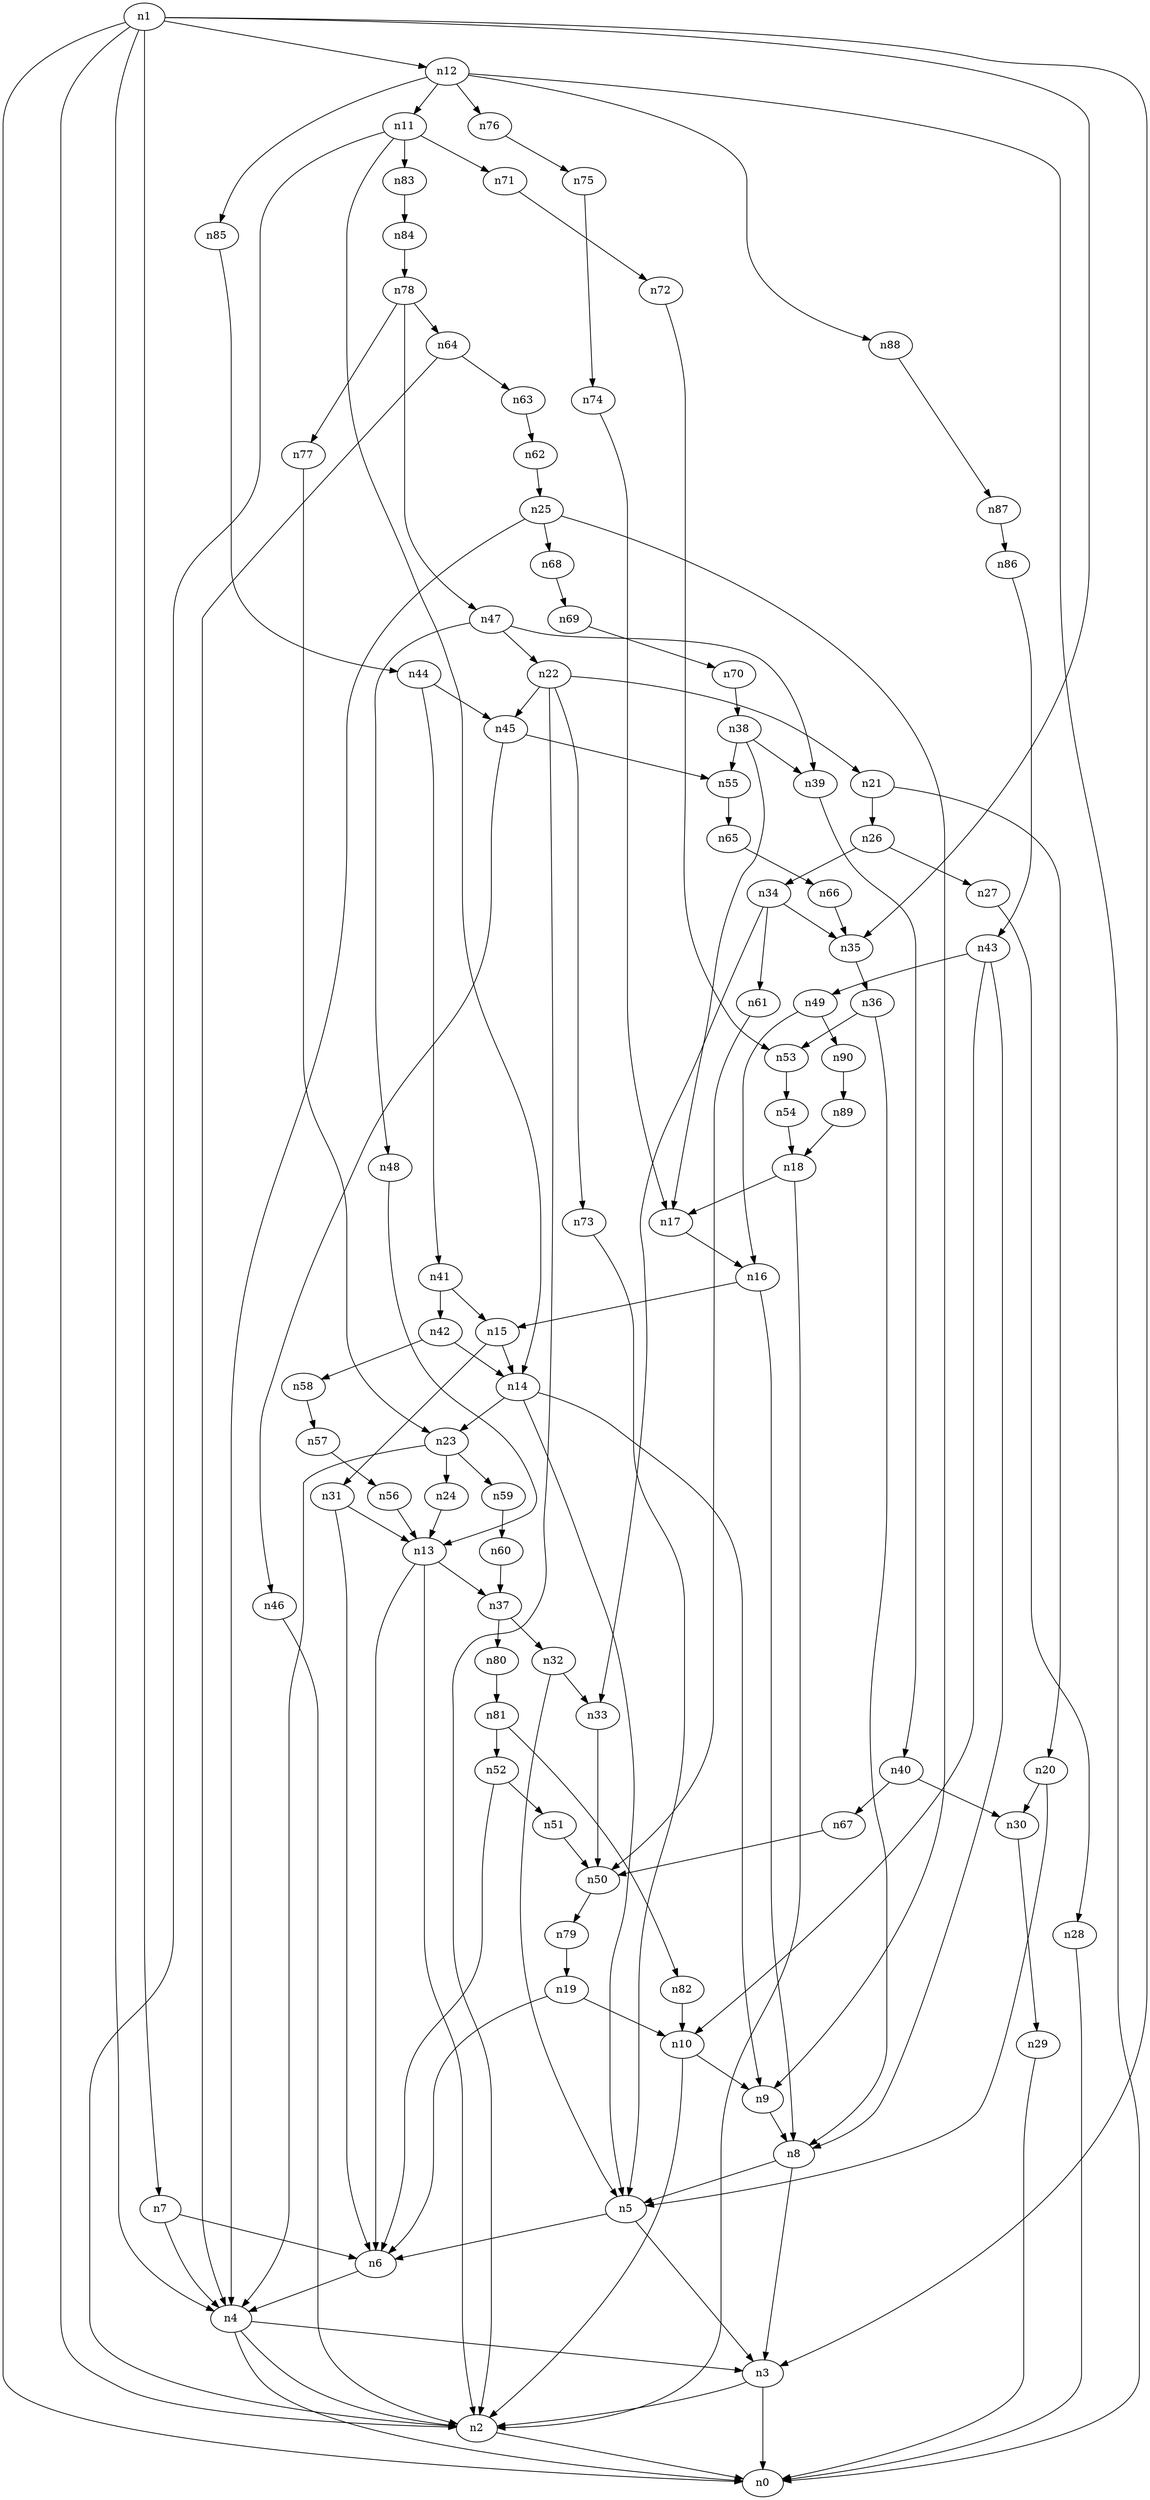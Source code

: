 digraph G {
	n1 -> n0	 [_graphml_id=e0];
	n1 -> n2	 [_graphml_id=e1];
	n1 -> n3	 [_graphml_id=e6];
	n1 -> n4	 [_graphml_id=e9];
	n1 -> n7	 [_graphml_id=e14];
	n1 -> n12	 [_graphml_id=e44];
	n1 -> n35	 [_graphml_id=e58];
	n2 -> n0	 [_graphml_id=e5];
	n3 -> n0	 [_graphml_id=e8];
	n3 -> n2	 [_graphml_id=e2];
	n4 -> n0	 [_graphml_id=e4];
	n4 -> n2	 [_graphml_id=e7];
	n4 -> n3	 [_graphml_id=e3];
	n5 -> n3	 [_graphml_id=e10];
	n5 -> n6	 [_graphml_id=e11];
	n6 -> n4	 [_graphml_id=e12];
	n7 -> n4	 [_graphml_id=e13];
	n7 -> n6	 [_graphml_id=e15];
	n8 -> n3	 [_graphml_id=e63];
	n8 -> n5	 [_graphml_id=e16];
	n9 -> n8	 [_graphml_id=e17];
	n10 -> n2	 [_graphml_id=e19];
	n10 -> n9	 [_graphml_id=e18];
	n11 -> n2	 [_graphml_id=e20];
	n11 -> n14	 [_graphml_id=e34];
	n11 -> n71	 [_graphml_id=e118];
	n11 -> n83	 [_graphml_id=e138];
	n12 -> n0	 [_graphml_id=e22];
	n12 -> n11	 [_graphml_id=e21];
	n12 -> n76	 [_graphml_id=e127];
	n12 -> n85	 [_graphml_id=e141];
	n12 -> n88	 [_graphml_id=e147];
	n13 -> n2	 [_graphml_id=e23];
	n13 -> n6	 [_graphml_id=e24];
	n13 -> n37	 [_graphml_id=e62];
	n14 -> n5	 [_graphml_id=e25];
	n14 -> n9	 [_graphml_id=e103];
	n14 -> n23	 [_graphml_id=e93];
	n15 -> n14	 [_graphml_id=e26];
	n15 -> n31	 [_graphml_id=e52];
	n16 -> n8	 [_graphml_id=e28];
	n16 -> n15	 [_graphml_id=e27];
	n17 -> n16	 [_graphml_id=e29];
	n18 -> n2	 [_graphml_id=e31];
	n18 -> n17	 [_graphml_id=e30];
	n19 -> n6	 [_graphml_id=e32];
	n19 -> n10	 [_graphml_id=e33];
	n20 -> n5	 [_graphml_id=e35];
	n20 -> n30	 [_graphml_id=e51];
	n21 -> n20	 [_graphml_id=e36];
	n21 -> n26	 [_graphml_id=e45];
	n22 -> n2	 [_graphml_id=e38];
	n22 -> n21	 [_graphml_id=e37];
	n22 -> n45	 [_graphml_id=e123];
	n22 -> n73	 [_graphml_id=e122];
	n23 -> n4	 [_graphml_id=e39];
	n23 -> n24	 [_graphml_id=e40];
	n23 -> n59	 [_graphml_id=e98];
	n24 -> n13	 [_graphml_id=e41];
	n25 -> n4	 [_graphml_id=e42];
	n25 -> n9	 [_graphml_id=e43];
	n25 -> n68	 [_graphml_id=e114];
	n26 -> n27	 [_graphml_id=e46];
	n26 -> n34	 [_graphml_id=e57];
	n27 -> n28	 [_graphml_id=e47];
	n28 -> n0	 [_graphml_id=e48];
	n29 -> n0	 [_graphml_id=e49];
	n30 -> n29	 [_graphml_id=e50];
	n31 -> n6	 [_graphml_id=e73];
	n31 -> n13	 [_graphml_id=e53];
	n32 -> n5	 [_graphml_id=e54];
	n32 -> n33	 [_graphml_id=e55];
	n33 -> n50	 [_graphml_id=e84];
	n34 -> n33	 [_graphml_id=e56];
	n34 -> n35	 [_graphml_id=e113];
	n34 -> n61	 [_graphml_id=e101];
	n35 -> n36	 [_graphml_id=e59];
	n36 -> n8	 [_graphml_id=e60];
	n36 -> n53	 [_graphml_id=e88];
	n37 -> n32	 [_graphml_id=e61];
	n37 -> n80	 [_graphml_id=e134];
	n38 -> n17	 [_graphml_id=e64];
	n38 -> n39	 [_graphml_id=e65];
	n38 -> n55	 [_graphml_id=e92];
	n39 -> n40	 [_graphml_id=e66];
	n40 -> n30	 [_graphml_id=e67];
	n40 -> n67	 [_graphml_id=e112];
	n41 -> n15	 [_graphml_id=e68];
	n41 -> n42	 [_graphml_id=e69];
	n42 -> n14	 [_graphml_id=e70];
	n42 -> n58	 [_graphml_id=e97];
	n43 -> n8	 [_graphml_id=e71];
	n43 -> n10	 [_graphml_id=e72];
	n43 -> n49	 [_graphml_id=e81];
	n44 -> n41	 [_graphml_id=e74];
	n44 -> n45	 [_graphml_id=e75];
	n45 -> n46	 [_graphml_id=e76];
	n45 -> n55	 [_graphml_id=e91];
	n46 -> n2	 [_graphml_id=e77];
	n47 -> n22	 [_graphml_id=e83];
	n47 -> n39	 [_graphml_id=e78];
	n47 -> n48	 [_graphml_id=e79];
	n48 -> n13	 [_graphml_id=e80];
	n49 -> n16	 [_graphml_id=e82];
	n49 -> n90	 [_graphml_id=e150];
	n50 -> n79	 [_graphml_id=e132];
	n51 -> n50	 [_graphml_id=e85];
	n52 -> n6	 [_graphml_id=e87];
	n52 -> n51	 [_graphml_id=e86];
	n53 -> n54	 [_graphml_id=e89];
	n54 -> n18	 [_graphml_id=e90];
	n55 -> n65	 [_graphml_id=e108];
	n56 -> n13	 [_graphml_id=e94];
	n57 -> n56	 [_graphml_id=e95];
	n58 -> n57	 [_graphml_id=e96];
	n59 -> n60	 [_graphml_id=e99];
	n60 -> n37	 [_graphml_id=e100];
	n61 -> n50	 [_graphml_id=e102];
	n62 -> n25	 [_graphml_id=e104];
	n63 -> n62	 [_graphml_id=e105];
	n64 -> n4	 [_graphml_id=e107];
	n64 -> n63	 [_graphml_id=e106];
	n65 -> n66	 [_graphml_id=e109];
	n66 -> n35	 [_graphml_id=e110];
	n67 -> n50	 [_graphml_id=e111];
	n68 -> n69	 [_graphml_id=e115];
	n69 -> n70	 [_graphml_id=e116];
	n70 -> n38	 [_graphml_id=e117];
	n71 -> n72	 [_graphml_id=e119];
	n72 -> n53	 [_graphml_id=e120];
	n73 -> n5	 [_graphml_id=e121];
	n74 -> n17	 [_graphml_id=e124];
	n75 -> n74	 [_graphml_id=e125];
	n76 -> n75	 [_graphml_id=e126];
	n77 -> n23	 [_graphml_id=e128];
	n78 -> n47	 [_graphml_id=e133];
	n78 -> n64	 [_graphml_id=e130];
	n78 -> n77	 [_graphml_id=e129];
	n79 -> n19	 [_graphml_id=e131];
	n80 -> n81	 [_graphml_id=e135];
	n81 -> n52	 [_graphml_id=e143];
	n81 -> n82	 [_graphml_id=e136];
	n82 -> n10	 [_graphml_id=e137];
	n83 -> n84	 [_graphml_id=e139];
	n84 -> n78	 [_graphml_id=e140];
	n85 -> n44	 [_graphml_id=e142];
	n86 -> n43	 [_graphml_id=e144];
	n87 -> n86	 [_graphml_id=e145];
	n88 -> n87	 [_graphml_id=e146];
	n89 -> n18	 [_graphml_id=e148];
	n90 -> n89	 [_graphml_id=e149];
}
